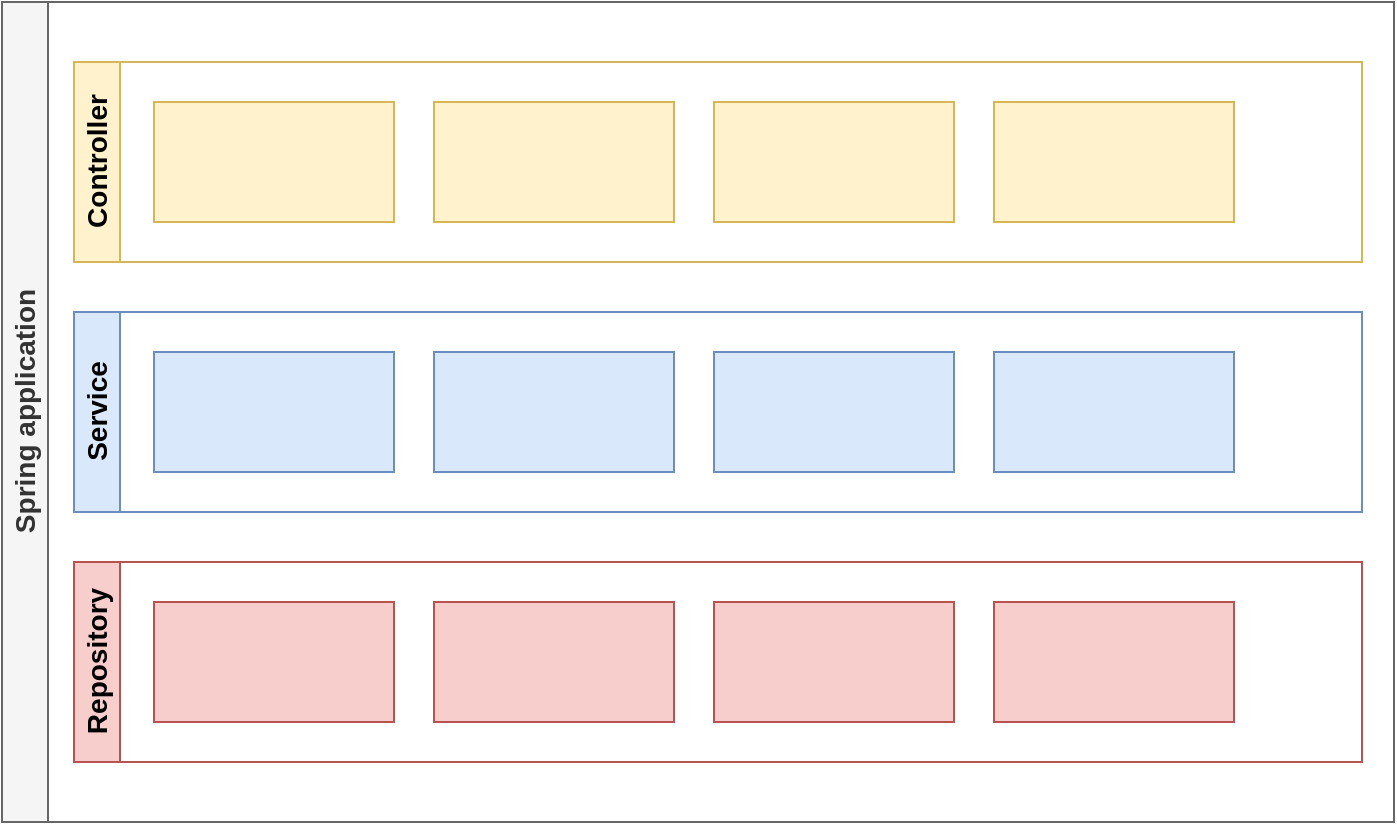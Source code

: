<mxfile version="24.3.0" type="device">
  <diagram name="Page-1" id="xp30SCSEOxwQPhzISOvE">
    <mxGraphModel dx="1194" dy="678" grid="1" gridSize="10" guides="1" tooltips="1" connect="1" arrows="1" fold="1" page="1" pageScale="1" pageWidth="827" pageHeight="1169" math="0" shadow="0">
      <root>
        <mxCell id="0" />
        <mxCell id="1" parent="0" />
        <mxCell id="OPuG-rGd3lABJJKjpJ5O-2" value="&lt;font style=&quot;font-size: 14px;&quot;&gt;Spring application&lt;/font&gt;" style="swimlane;horizontal=0;whiteSpace=wrap;html=1;fillColor=#f5f5f5;strokeColor=#666666;fontColor=#333333;" vertex="1" parent="1">
          <mxGeometry x="194" y="120" width="696" height="410" as="geometry">
            <mxRectangle x="260" y="370" width="40" height="140" as="alternateBounds" />
          </mxGeometry>
        </mxCell>
        <mxCell id="OPuG-rGd3lABJJKjpJ5O-3" value="&lt;font style=&quot;font-size: 14px;&quot;&gt;Controller&lt;/font&gt;" style="swimlane;horizontal=0;whiteSpace=wrap;html=1;fillColor=#fff2cc;strokeColor=#d6b656;" vertex="1" parent="OPuG-rGd3lABJJKjpJ5O-2">
          <mxGeometry x="36" y="30" width="644" height="100" as="geometry" />
        </mxCell>
        <mxCell id="OPuG-rGd3lABJJKjpJ5O-16" value="" style="rounded=0;whiteSpace=wrap;html=1;fillColor=#fff2cc;strokeColor=#d6b656;" vertex="1" parent="OPuG-rGd3lABJJKjpJ5O-3">
          <mxGeometry x="40" y="20" width="120" height="60" as="geometry" />
        </mxCell>
        <mxCell id="OPuG-rGd3lABJJKjpJ5O-17" value="" style="rounded=0;whiteSpace=wrap;html=1;fillColor=#fff2cc;strokeColor=#d6b656;" vertex="1" parent="OPuG-rGd3lABJJKjpJ5O-3">
          <mxGeometry x="180" y="20" width="120" height="60" as="geometry" />
        </mxCell>
        <mxCell id="OPuG-rGd3lABJJKjpJ5O-18" value="" style="rounded=0;whiteSpace=wrap;html=1;fillColor=#fff2cc;strokeColor=#d6b656;" vertex="1" parent="OPuG-rGd3lABJJKjpJ5O-3">
          <mxGeometry x="320" y="20" width="120" height="60" as="geometry" />
        </mxCell>
        <mxCell id="OPuG-rGd3lABJJKjpJ5O-19" value="" style="rounded=0;whiteSpace=wrap;html=1;fillColor=#fff2cc;strokeColor=#d6b656;" vertex="1" parent="OPuG-rGd3lABJJKjpJ5O-3">
          <mxGeometry x="460" y="20" width="120" height="60" as="geometry" />
        </mxCell>
        <mxCell id="OPuG-rGd3lABJJKjpJ5O-4" value="&lt;font style=&quot;font-size: 14px;&quot;&gt;Service&lt;/font&gt;" style="swimlane;horizontal=0;whiteSpace=wrap;html=1;fillColor=#dae8fc;strokeColor=#6c8ebf;" vertex="1" parent="OPuG-rGd3lABJJKjpJ5O-2">
          <mxGeometry x="36" y="155" width="644" height="100" as="geometry" />
        </mxCell>
        <mxCell id="OPuG-rGd3lABJJKjpJ5O-10" value="" style="rounded=0;whiteSpace=wrap;html=1;fillColor=#dae8fc;strokeColor=#6c8ebf;" vertex="1" parent="OPuG-rGd3lABJJKjpJ5O-4">
          <mxGeometry x="40" y="20" width="120" height="60" as="geometry" />
        </mxCell>
        <mxCell id="OPuG-rGd3lABJJKjpJ5O-11" value="" style="rounded=0;whiteSpace=wrap;html=1;fillColor=#dae8fc;strokeColor=#6c8ebf;" vertex="1" parent="OPuG-rGd3lABJJKjpJ5O-4">
          <mxGeometry x="180" y="20" width="120" height="60" as="geometry" />
        </mxCell>
        <mxCell id="OPuG-rGd3lABJJKjpJ5O-12" value="" style="rounded=0;whiteSpace=wrap;html=1;fillColor=#dae8fc;strokeColor=#6c8ebf;" vertex="1" parent="OPuG-rGd3lABJJKjpJ5O-4">
          <mxGeometry x="320" y="20" width="120" height="60" as="geometry" />
        </mxCell>
        <mxCell id="OPuG-rGd3lABJJKjpJ5O-14" value="" style="rounded=0;whiteSpace=wrap;html=1;fillColor=#dae8fc;strokeColor=#6c8ebf;" vertex="1" parent="OPuG-rGd3lABJJKjpJ5O-4">
          <mxGeometry x="460" y="20" width="120" height="60" as="geometry" />
        </mxCell>
        <mxCell id="OPuG-rGd3lABJJKjpJ5O-5" value="&lt;font style=&quot;font-size: 14px;&quot;&gt;Repository&lt;/font&gt;" style="swimlane;horizontal=0;whiteSpace=wrap;html=1;fillColor=#f8cecc;strokeColor=#b85450;" vertex="1" parent="OPuG-rGd3lABJJKjpJ5O-2">
          <mxGeometry x="36" y="280" width="644" height="100" as="geometry" />
        </mxCell>
        <mxCell id="OPuG-rGd3lABJJKjpJ5O-6" value="" style="rounded=0;whiteSpace=wrap;html=1;fillColor=#f8cecc;strokeColor=#b85450;" vertex="1" parent="OPuG-rGd3lABJJKjpJ5O-5">
          <mxGeometry x="40" y="20" width="120" height="60" as="geometry" />
        </mxCell>
        <mxCell id="OPuG-rGd3lABJJKjpJ5O-7" value="" style="rounded=0;whiteSpace=wrap;html=1;fillColor=#f8cecc;strokeColor=#b85450;" vertex="1" parent="OPuG-rGd3lABJJKjpJ5O-5">
          <mxGeometry x="180" y="20" width="120" height="60" as="geometry" />
        </mxCell>
        <mxCell id="OPuG-rGd3lABJJKjpJ5O-13" value="" style="rounded=0;whiteSpace=wrap;html=1;fillColor=#f8cecc;strokeColor=#b85450;" vertex="1" parent="OPuG-rGd3lABJJKjpJ5O-5">
          <mxGeometry x="320" y="20" width="120" height="60" as="geometry" />
        </mxCell>
        <mxCell id="OPuG-rGd3lABJJKjpJ5O-15" value="" style="rounded=0;whiteSpace=wrap;html=1;fillColor=#f8cecc;strokeColor=#b85450;" vertex="1" parent="OPuG-rGd3lABJJKjpJ5O-5">
          <mxGeometry x="460" y="20" width="120" height="60" as="geometry" />
        </mxCell>
      </root>
    </mxGraphModel>
  </diagram>
</mxfile>
